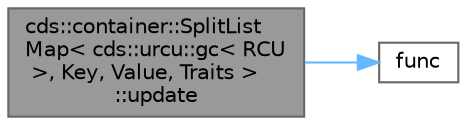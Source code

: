 digraph "cds::container::SplitListMap&lt; cds::urcu::gc&lt; RCU &gt;, Key, Value, Traits &gt;::update"
{
 // LATEX_PDF_SIZE
  bgcolor="transparent";
  edge [fontname=Helvetica,fontsize=10,labelfontname=Helvetica,labelfontsize=10];
  node [fontname=Helvetica,fontsize=10,shape=box,height=0.2,width=0.4];
  rankdir="LR";
  Node1 [id="Node000001",label="cds::container::SplitList\lMap\< cds::urcu::gc\< RCU\l \>, Key, Value, Traits \>\l::update",height=0.2,width=0.4,color="gray40", fillcolor="grey60", style="filled", fontcolor="black",tooltip="Updates data by key"];
  Node1 -> Node2 [id="edge1_Node000001_Node000002",color="steelblue1",style="solid",tooltip=" "];
  Node2 [id="Node000002",label="func",height=0.2,width=0.4,color="grey40", fillcolor="white", style="filled",URL="$benchmarks_2async__task_2async__task_8hpp.html#abce53bb5cc1ee70cdc013fd9b93547eb",tooltip=" "];
}
